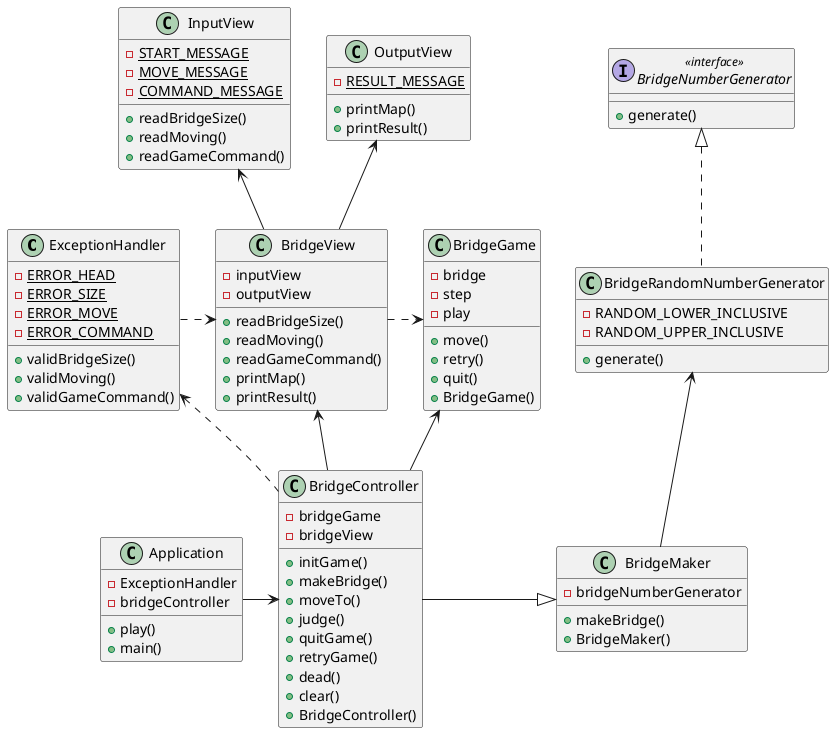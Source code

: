 @startuml

class ExceptionHandler
class BridgeGame
class BridgeController
class BridgeMaker
class BridgeNumberGenerator
class BridgeRandomNumberGenerator
class InputView
class OutputView
class Application

BridgeController -up-> BridgeGame

BridgeController -up-> BridgeView
BridgeController -right-|> BridgeMaker


BridgeView -up-> OutputView
BridgeView -up-> InputView

BridgeRandomNumberGenerator .up.|> BridgeNumberGenerator
BridgeMaker -up-> BridgeRandomNumberGenerator

Application -right-> BridgeController
ExceptionHandler .right.> BridgeView
BridgeController .up.> ExceptionHandler
BridgeView .right.> BridgeGame


class Application{
    - ExceptionHandler
    - bridgeController
    + play()
    + main()
}

class BridgeGame{
    - bridge
    - step
    - play
    + move()
    + retry()
    + quit()
    + BridgeGame()
}

class BridgeController{
    - bridgeGame
    - bridgeView

    + initGame()
    + makeBridge()
    + moveTo()
    + judge()
    + quitGame()
    + retryGame()
    + dead()
    + clear()
    + BridgeController()
}

class BridgeMaker{
    - bridgeNumberGenerator
    + makeBridge()
    + BridgeMaker()
}

interface BridgeNumberGenerator <<interface>>{
    + generate()
}

class BridgeRandomNumberGenerator{
    - RANDOM_LOWER_INCLUSIVE
    - RANDOM_UPPER_INCLUSIVE
    + generate()
}

class BridgeView{
    - inputView
    - outputView
    + readBridgeSize()
    + readMoving()
    + readGameCommand()
    + printMap()
    + printResult()
}

class InputView{
    - {static} START_MESSAGE
    - {static} MOVE_MESSAGE
    - {static} COMMAND_MESSAGE

    + readBridgeSize()
    + readMoving()
    + readGameCommand()
}

class OutputView{
    - {static} RESULT_MESSAGE
    + printMap()
    + printResult()
}

class ExceptionHandler{
    - {static} ERROR_HEAD
    - {static} ERROR_SIZE
    - {static} ERROR_MOVE
    - {static} ERROR_COMMAND
    + validBridgeSize()
    + validMoving()
    + validGameCommand()

}



@enduml
